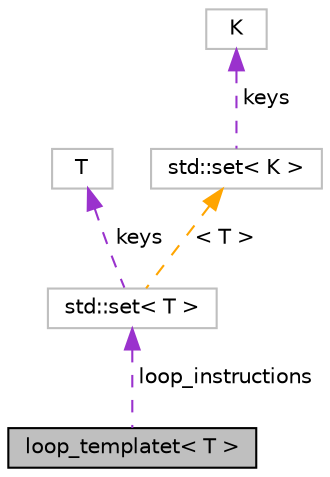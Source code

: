 digraph "loop_templatet&lt; T &gt;"
{
 // LATEX_PDF_SIZE
  bgcolor="transparent";
  edge [fontname="Helvetica",fontsize="10",labelfontname="Helvetica",labelfontsize="10"];
  node [fontname="Helvetica",fontsize="10",shape=record];
  Node1 [label="loop_templatet\< T \>",height=0.2,width=0.4,color="black", fillcolor="grey75", style="filled", fontcolor="black",tooltip="A loop, specified as a set of instructions."];
  Node2 -> Node1 [dir="back",color="darkorchid3",fontsize="10",style="dashed",label=" loop_instructions" ,fontname="Helvetica"];
  Node2 [label="std::set\< T \>",height=0.2,width=0.4,color="grey75",tooltip=" "];
  Node3 -> Node2 [dir="back",color="darkorchid3",fontsize="10",style="dashed",label=" keys" ,fontname="Helvetica"];
  Node3 [label="T",height=0.2,width=0.4,color="grey75",tooltip=" "];
  Node4 -> Node2 [dir="back",color="orange",fontsize="10",style="dashed",label=" \< T \>" ,fontname="Helvetica"];
  Node4 [label="std::set\< K \>",height=0.2,width=0.4,color="grey75",tooltip="STL class."];
  Node5 -> Node4 [dir="back",color="darkorchid3",fontsize="10",style="dashed",label=" keys" ,fontname="Helvetica"];
  Node5 [label="K",height=0.2,width=0.4,color="grey75",tooltip=" "];
}
